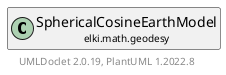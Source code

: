 @startuml
    remove .*\.(Instance|Par|Parameterizer|Factory)$
    set namespaceSeparator none
    hide empty fields
    hide empty methods

    class "<size:14>SphericalCosineEarthModel.Par\n<size:10>elki.math.geodesy" as elki.math.geodesy.SphericalCosineEarthModel.Par [[SphericalCosineEarthModel.Par.html]] {
        +make(): SphericalCosineEarthModel
    }

    interface "<size:14>Parameterizer\n<size:10>elki.utilities.optionhandling" as elki.utilities.optionhandling.Parameterizer [[../../utilities/optionhandling/Parameterizer.html]] {
        {abstract} +make(): Object
    }
    class "<size:14>SphericalCosineEarthModel\n<size:10>elki.math.geodesy" as elki.math.geodesy.SphericalCosineEarthModel [[SphericalCosineEarthModel.html]]

    elki.utilities.optionhandling.Parameterizer <|.. elki.math.geodesy.SphericalCosineEarthModel.Par
    elki.math.geodesy.SphericalCosineEarthModel +-- elki.math.geodesy.SphericalCosineEarthModel.Par

    center footer UMLDoclet 2.0.19, PlantUML 1.2022.8
@enduml
